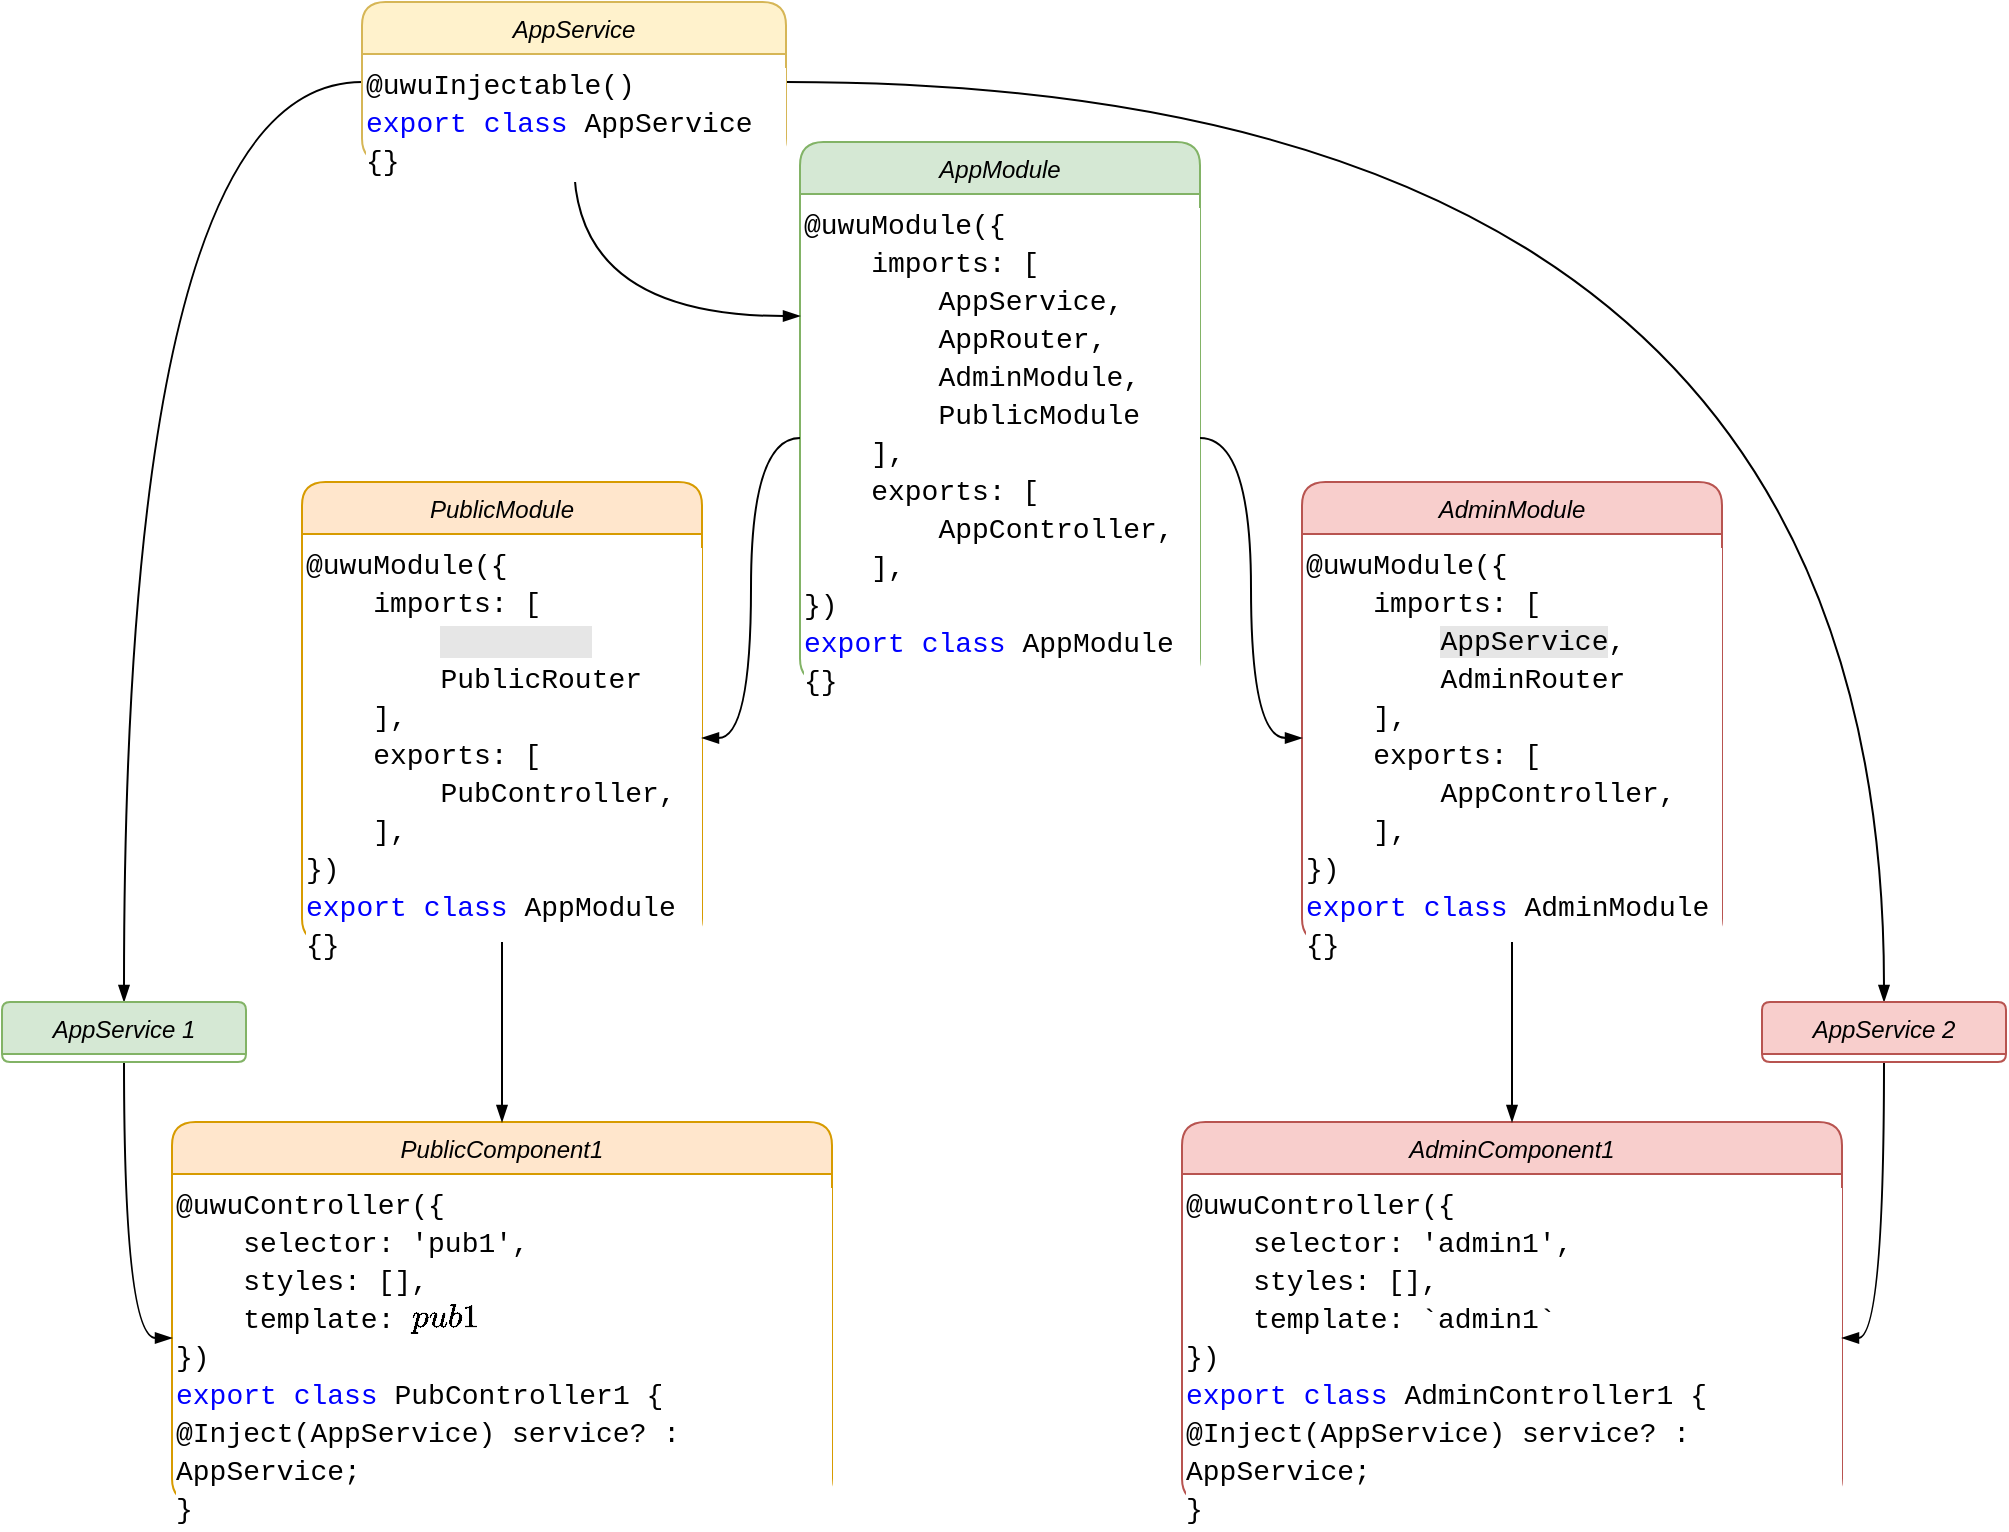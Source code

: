 <mxfile version="18.1.3" type="github"><diagram id="C5RBs43oDa-KdzZeNtuy" name="Page-1"><mxGraphModel dx="1321" dy="829" grid="1" gridSize="10" guides="1" tooltips="1" connect="1" arrows="1" fold="1" page="1" pageScale="1" pageWidth="1169" pageHeight="827" math="0" shadow="0"><root><mxCell id="WIyWlLk6GJQsqaUBKTNV-0"/><mxCell id="WIyWlLk6GJQsqaUBKTNV-1" parent="WIyWlLk6GJQsqaUBKTNV-0"/><mxCell id="zkfFHV4jXpPFQw0GAbJ--0" value="AppModule" style="swimlane;fontStyle=2;align=center;verticalAlign=top;childLayout=stackLayout;horizontal=1;startSize=26;horizontalStack=0;resizeParent=1;resizeLast=0;collapsible=1;marginBottom=0;rounded=1;shadow=0;strokeWidth=1;fillColor=#d5e8d4;strokeColor=#82b366;" parent="WIyWlLk6GJQsqaUBKTNV-1" vertex="1"><mxGeometry x="483" y="109" width="200" height="270" as="geometry"><mxRectangle x="230" y="140" width="160" height="26" as="alternateBounds"/></mxGeometry></mxCell><mxCell id="UPeHzzHCzqJSoXmM-pYW-7" value="&lt;div style=&quot;color: rgb(0, 0, 0); background-color: rgb(255, 255, 255); font-family: Consolas, &amp;quot;Courier New&amp;quot;, monospace; font-weight: normal; font-size: 14px; line-height: 19px;&quot;&gt;&lt;div&gt;&lt;span style=&quot;color: #000000;&quot;&gt;@uwuModule({&lt;/span&gt;&lt;/div&gt;&lt;div&gt;&lt;span style=&quot;color: #000000;&quot;&gt;&amp;nbsp; &amp;nbsp; imports: [&lt;/span&gt;&lt;/div&gt;&lt;div&gt;&lt;span style=&quot;color: #000000;&quot;&gt;&amp;nbsp; &amp;nbsp; &amp;nbsp; &amp;nbsp; AppService,&lt;/span&gt;&lt;/div&gt;&lt;div&gt;&lt;span style=&quot;color: #000000;&quot;&gt;&amp;nbsp; &amp;nbsp; &amp;nbsp; &amp;nbsp; AppRouter,&lt;/span&gt;&lt;/div&gt;&lt;div&gt;&lt;span style=&quot;color: #000000;&quot;&gt;&lt;span style=&quot;white-space: pre;&quot;&gt;&#9;&lt;/span&gt;AdminModule,&lt;/span&gt;&lt;/div&gt;&lt;div&gt;&lt;span style=&quot;color: #000000;&quot;&gt;&lt;span style=&quot;white-space: pre;&quot;&gt;&#9;&lt;/span&gt;PublicModule&lt;br&gt;&lt;/span&gt;&lt;/div&gt;&lt;div&gt;&lt;span style=&quot;color: #000000;&quot;&gt;&amp;nbsp; &amp;nbsp; ],&lt;/span&gt;&lt;/div&gt;&lt;div&gt;&lt;span style=&quot;color: #000000;&quot;&gt;&amp;nbsp; &amp;nbsp; exports: [&lt;/span&gt;&lt;/div&gt;&lt;div&gt;&lt;span style=&quot;color: #000000;&quot;&gt;&amp;nbsp; &amp;nbsp; &amp;nbsp; &amp;nbsp; AppController,&lt;/span&gt;&lt;/div&gt;&lt;div&gt;&lt;span style=&quot;color: #000000;&quot;&gt;&amp;nbsp; &amp;nbsp; ],&lt;/span&gt;&lt;/div&gt;&lt;div&gt;&lt;span style=&quot;color: #000000;&quot;&gt;})&lt;/span&gt;&lt;/div&gt;&lt;div&gt;&lt;span style=&quot;color: #0000ff;&quot;&gt;export&lt;/span&gt;&lt;span style=&quot;color: #000000;&quot;&gt; &lt;/span&gt;&lt;span style=&quot;color: #0000ff;&quot;&gt;class&lt;/span&gt;&lt;span style=&quot;color: #000000;&quot;&gt; AppModule {}&lt;/span&gt;&lt;/div&gt;&lt;/div&gt;" style="text;whiteSpace=wrap;html=1;" vertex="1" parent="zkfFHV4jXpPFQw0GAbJ--0"><mxGeometry y="26" width="200" height="244" as="geometry"/></mxCell><mxCell id="UPeHzzHCzqJSoXmM-pYW-8" value="PublicModule" style="swimlane;fontStyle=2;align=center;verticalAlign=top;childLayout=stackLayout;horizontal=1;startSize=26;horizontalStack=0;resizeParent=1;resizeLast=0;collapsible=1;marginBottom=0;rounded=1;shadow=0;strokeWidth=1;fillColor=#ffe6cc;strokeColor=#d79b00;" vertex="1" parent="WIyWlLk6GJQsqaUBKTNV-1"><mxGeometry x="234" y="279" width="200" height="230" as="geometry"><mxRectangle x="230" y="140" width="160" height="26" as="alternateBounds"/></mxGeometry></mxCell><mxCell id="UPeHzzHCzqJSoXmM-pYW-9" value="&lt;div style=&quot;color: rgb(0, 0, 0); background-color: rgb(255, 255, 255); font-family: Consolas, &amp;quot;Courier New&amp;quot;, monospace; font-weight: normal; font-size: 14px; line-height: 19px;&quot;&gt;&lt;div&gt;&lt;span style=&quot;color: #000000;&quot;&gt;@uwuModule({&lt;/span&gt;&lt;/div&gt;&lt;div&gt;&lt;span style=&quot;color: #000000;&quot;&gt;&amp;nbsp; &amp;nbsp; imports: [&lt;/span&gt;&lt;/div&gt;&lt;div&gt;&lt;span style=&quot;color: #000000;&quot;&gt;&amp;nbsp; &amp;nbsp; &amp;nbsp; &amp;nbsp;&amp;nbsp;&lt;span style=&quot;background-color: rgb(230, 230, 230);&quot;&gt;&amp;nbsp;&amp;nbsp;&amp;nbsp;&amp;nbsp;&amp;nbsp;&amp;nbsp; &amp;nbsp;&amp;nbsp; &lt;/span&gt;&lt;br&gt;&lt;/span&gt;&lt;/div&gt;&lt;div&gt;&lt;span style=&quot;color: #000000;&quot;&gt;&amp;nbsp; &amp;nbsp; &amp;nbsp; &amp;nbsp; PublicRouter&lt;/span&gt;&lt;/div&gt;&lt;div&gt;&lt;span style=&quot;color: #000000;&quot;&gt;&amp;nbsp; &amp;nbsp; ],&lt;/span&gt;&lt;/div&gt;&lt;div&gt;&lt;span style=&quot;color: #000000;&quot;&gt;&amp;nbsp; &amp;nbsp; exports: [&lt;/span&gt;&lt;/div&gt;&lt;div&gt;&lt;span style=&quot;color: #000000;&quot;&gt;&amp;nbsp; &amp;nbsp; &amp;nbsp; &amp;nbsp; PubController,&lt;/span&gt;&lt;/div&gt;&lt;div&gt;&lt;span style=&quot;color: #000000;&quot;&gt;&amp;nbsp; &amp;nbsp; ],&lt;/span&gt;&lt;/div&gt;&lt;div&gt;&lt;span style=&quot;color: #000000;&quot;&gt;})&lt;/span&gt;&lt;/div&gt;&lt;div&gt;&lt;span style=&quot;color: #0000ff;&quot;&gt;export&lt;/span&gt;&lt;span style=&quot;color: #000000;&quot;&gt; &lt;/span&gt;&lt;span style=&quot;color: #0000ff;&quot;&gt;class&lt;/span&gt;&lt;span style=&quot;color: #000000;&quot;&gt; AppModule {}&lt;/span&gt;&lt;/div&gt;&lt;/div&gt;" style="text;whiteSpace=wrap;html=1;" vertex="1" parent="UPeHzzHCzqJSoXmM-pYW-8"><mxGeometry y="26" width="200" height="204" as="geometry"/></mxCell><mxCell id="UPeHzzHCzqJSoXmM-pYW-10" value="AdminModule" style="swimlane;fontStyle=2;align=center;verticalAlign=top;childLayout=stackLayout;horizontal=1;startSize=26;horizontalStack=0;resizeParent=1;resizeLast=0;collapsible=1;marginBottom=0;rounded=1;shadow=0;strokeWidth=1;fillColor=#f8cecc;strokeColor=#b85450;" vertex="1" parent="WIyWlLk6GJQsqaUBKTNV-1"><mxGeometry x="734" y="279" width="210" height="230" as="geometry"><mxRectangle x="230" y="140" width="160" height="26" as="alternateBounds"/></mxGeometry></mxCell><mxCell id="UPeHzzHCzqJSoXmM-pYW-11" value="&lt;div style=&quot;color: rgb(0, 0, 0); background-color: rgb(255, 255, 255); font-family: Consolas, &amp;quot;Courier New&amp;quot;, monospace; font-weight: normal; font-size: 14px; line-height: 19px;&quot;&gt;&lt;div&gt;&lt;span style=&quot;color: #000000;&quot;&gt;@uwuModule({&lt;/span&gt;&lt;/div&gt;&lt;div&gt;&lt;span style=&quot;color: #000000;&quot;&gt;&amp;nbsp; &amp;nbsp; imports: [&lt;/span&gt;&lt;/div&gt;&lt;div&gt;&lt;span style=&quot;color: #000000;&quot;&gt;&amp;nbsp; &amp;nbsp; &amp;nbsp; &amp;nbsp; &lt;span style=&quot;background-color: rgb(230, 230, 230);&quot;&gt;AppService&lt;/span&gt;,&lt;/span&gt;&lt;/div&gt;&lt;div&gt;&lt;span style=&quot;color: #000000;&quot;&gt;&amp;nbsp; &amp;nbsp; &amp;nbsp; &amp;nbsp; AdminRouter&lt;/span&gt;&lt;/div&gt;&lt;div&gt;&lt;span style=&quot;color: #000000;&quot;&gt;&amp;nbsp; &amp;nbsp; ],&lt;/span&gt;&lt;/div&gt;&lt;div&gt;&lt;span style=&quot;color: #000000;&quot;&gt;&amp;nbsp; &amp;nbsp; exports: [&lt;/span&gt;&lt;/div&gt;&lt;div&gt;&lt;span style=&quot;color: #000000;&quot;&gt;&amp;nbsp; &amp;nbsp; &amp;nbsp; &amp;nbsp; AppController,&lt;/span&gt;&lt;/div&gt;&lt;div&gt;&lt;span style=&quot;color: #000000;&quot;&gt;&amp;nbsp; &amp;nbsp; ],&lt;/span&gt;&lt;/div&gt;&lt;div&gt;&lt;span style=&quot;color: #000000;&quot;&gt;})&lt;/span&gt;&lt;/div&gt;&lt;div&gt;&lt;span style=&quot;color: #0000ff;&quot;&gt;export&lt;/span&gt;&lt;span style=&quot;color: #000000;&quot;&gt; &lt;/span&gt;&lt;span style=&quot;color: #0000ff;&quot;&gt;class&lt;/span&gt;&lt;span style=&quot;color: #000000;&quot;&gt; AdminModule {}&lt;/span&gt;&lt;/div&gt;&lt;/div&gt;" style="text;whiteSpace=wrap;html=1;" vertex="1" parent="UPeHzzHCzqJSoXmM-pYW-10"><mxGeometry y="26" width="210" height="204" as="geometry"/></mxCell><mxCell id="UPeHzzHCzqJSoXmM-pYW-15" style="edgeStyle=orthogonalEdgeStyle;rounded=0;orthogonalLoop=1;jettySize=auto;html=1;exitX=0.5;exitY=1;exitDx=0;exitDy=0;entryX=0;entryY=0.25;entryDx=0;entryDy=0;elbow=vertical;curved=1;endArrow=blockThin;endFill=1;" edge="1" parent="WIyWlLk6GJQsqaUBKTNV-1" source="UPeHzzHCzqJSoXmM-pYW-12" target="UPeHzzHCzqJSoXmM-pYW-7"><mxGeometry relative="1" as="geometry"/></mxCell><mxCell id="UPeHzzHCzqJSoXmM-pYW-31" style="edgeStyle=orthogonalEdgeStyle;curved=1;rounded=0;orthogonalLoop=1;jettySize=auto;html=1;entryX=0.5;entryY=0;entryDx=0;entryDy=0;endArrow=blockThin;endFill=1;elbow=vertical;" edge="1" parent="WIyWlLk6GJQsqaUBKTNV-1" source="UPeHzzHCzqJSoXmM-pYW-12" target="UPeHzzHCzqJSoXmM-pYW-20"><mxGeometry relative="1" as="geometry"/></mxCell><mxCell id="UPeHzzHCzqJSoXmM-pYW-34" style="edgeStyle=orthogonalEdgeStyle;curved=1;rounded=0;orthogonalLoop=1;jettySize=auto;html=1;entryX=0.5;entryY=0;entryDx=0;entryDy=0;endArrow=blockThin;endFill=1;elbow=vertical;" edge="1" parent="WIyWlLk6GJQsqaUBKTNV-1" source="UPeHzzHCzqJSoXmM-pYW-12" target="UPeHzzHCzqJSoXmM-pYW-33"><mxGeometry relative="1" as="geometry"/></mxCell><mxCell id="UPeHzzHCzqJSoXmM-pYW-12" value="AppService" style="swimlane;fontStyle=2;align=center;verticalAlign=top;childLayout=stackLayout;horizontal=1;startSize=26;horizontalStack=0;resizeParent=1;resizeLast=0;collapsible=1;marginBottom=0;rounded=1;shadow=0;strokeWidth=1;fillColor=#fff2cc;strokeColor=#d6b656;" vertex="1" parent="WIyWlLk6GJQsqaUBKTNV-1"><mxGeometry x="264" y="39" width="212" height="80" as="geometry"><mxRectangle x="230" y="140" width="160" height="26" as="alternateBounds"/></mxGeometry></mxCell><mxCell id="UPeHzzHCzqJSoXmM-pYW-13" value="&lt;div style=&quot;color: rgb(0, 0, 0); background-color: rgb(255, 255, 255); font-family: Consolas, &amp;quot;Courier New&amp;quot;, monospace; font-weight: normal; font-size: 14px; line-height: 19px;&quot;&gt;&lt;div style=&quot;color: rgb(0, 0, 0); background-color: rgb(255, 255, 255); font-family: Consolas, &amp;quot;Courier New&amp;quot;, monospace; font-weight: normal; font-size: 14px; line-height: 19px;&quot;&gt;&lt;div&gt;&lt;span style=&quot;color: #000000;&quot;&gt;@uwuInjectable()&lt;/span&gt;&lt;/div&gt;&lt;div&gt;&lt;span style=&quot;color: #0000ff;&quot;&gt;export&lt;/span&gt;&lt;span style=&quot;color: #000000;&quot;&gt; &lt;/span&gt;&lt;span style=&quot;color: #0000ff;&quot;&gt;class&lt;/span&gt;&lt;span style=&quot;color: #000000;&quot;&gt; AppService {}&lt;/span&gt;&lt;/div&gt;&lt;/div&gt;&lt;/div&gt;" style="text;whiteSpace=wrap;html=1;" vertex="1" parent="UPeHzzHCzqJSoXmM-pYW-12"><mxGeometry y="26" width="212" height="44" as="geometry"/></mxCell><mxCell id="UPeHzzHCzqJSoXmM-pYW-16" style="edgeStyle=orthogonalEdgeStyle;curved=1;rounded=0;orthogonalLoop=1;jettySize=auto;html=1;endArrow=blockThin;endFill=1;elbow=vertical;" edge="1" parent="WIyWlLk6GJQsqaUBKTNV-1" source="UPeHzzHCzqJSoXmM-pYW-7" target="UPeHzzHCzqJSoXmM-pYW-9"><mxGeometry relative="1" as="geometry"/></mxCell><mxCell id="UPeHzzHCzqJSoXmM-pYW-17" style="edgeStyle=orthogonalEdgeStyle;curved=1;rounded=0;orthogonalLoop=1;jettySize=auto;html=1;exitX=1;exitY=0.5;exitDx=0;exitDy=0;endArrow=blockThin;endFill=1;elbow=vertical;" edge="1" parent="WIyWlLk6GJQsqaUBKTNV-1" source="UPeHzzHCzqJSoXmM-pYW-7" target="UPeHzzHCzqJSoXmM-pYW-11"><mxGeometry relative="1" as="geometry"/></mxCell><mxCell id="UPeHzzHCzqJSoXmM-pYW-18" value="PublicComponent1" style="swimlane;fontStyle=2;align=center;verticalAlign=top;childLayout=stackLayout;horizontal=1;startSize=26;horizontalStack=0;resizeParent=1;resizeLast=0;collapsible=1;marginBottom=0;rounded=1;shadow=0;strokeWidth=1;fillColor=#ffe6cc;strokeColor=#d79b00;" vertex="1" parent="WIyWlLk6GJQsqaUBKTNV-1"><mxGeometry x="169" y="599" width="330" height="190" as="geometry"><mxRectangle x="230" y="140" width="160" height="26" as="alternateBounds"/></mxGeometry></mxCell><mxCell id="UPeHzzHCzqJSoXmM-pYW-19" value="&lt;div style=&quot;color: rgb(0, 0, 0); background-color: rgb(255, 255, 255); font-family: Consolas, &amp;quot;Courier New&amp;quot;, monospace; font-weight: normal; font-size: 14px; line-height: 19px;&quot;&gt;&lt;div&gt;&lt;span style=&quot;color: #000000;&quot;&gt;@uwuController({&lt;/span&gt;&lt;/div&gt;&lt;div&gt;&lt;span style=&quot;color: #000000;&quot;&gt;&amp;nbsp;&amp;nbsp;&amp;nbsp; selector: 'pub1',&lt;/span&gt;&lt;/div&gt;&lt;div&gt;&lt;span style=&quot;color: #000000;&quot;&gt;&amp;nbsp;&amp;nbsp;&amp;nbsp; styles: [],&lt;/span&gt;&lt;/div&gt;&lt;div&gt;&lt;span style=&quot;color: #000000;&quot;&gt;&amp;nbsp;&amp;nbsp;&amp;nbsp; template: `pub1`&lt;br&gt;&lt;/span&gt;&lt;/div&gt;&lt;span style=&quot;&quot;&gt;&lt;/span&gt;&lt;/div&gt;&lt;div style=&quot;color: rgb(0, 0, 0); background-color: rgb(255, 255, 255); font-family: Consolas, &amp;quot;Courier New&amp;quot;, monospace; font-weight: normal; font-size: 14px; line-height: 19px;&quot;&gt;&lt;span style=&quot;color: #000000;&quot;&gt;})&lt;/span&gt;&lt;div&gt;&lt;span style=&quot;color: #0000ff;&quot;&gt;export&lt;/span&gt;&lt;span style=&quot;color: #000000;&quot;&gt; &lt;/span&gt;&lt;span style=&quot;color: #0000ff;&quot;&gt;class&lt;/span&gt;&lt;span style=&quot;color: #000000;&quot;&gt; PubController1 {&amp;nbsp;&amp;nbsp; &lt;/span&gt;&lt;br&gt;&lt;div style=&quot;color: rgb(0, 0, 0); background-color: rgb(255, 255, 255); font-family: Consolas, &amp;quot;Courier New&amp;quot;, monospace; font-weight: normal; font-size: 14px; line-height: 19px;&quot;&gt;&lt;div&gt;&lt;span style=&quot;color: #000000;&quot;&gt;@Inject(AppService) service? : AppService;&lt;/span&gt;&lt;/div&gt;&lt;/div&gt;&lt;span style=&quot;color: #000000;&quot;&gt;&lt;/span&gt;&lt;/div&gt;&lt;div&gt;&lt;span style=&quot;color: #000000;&quot;&gt;}&lt;/span&gt;&lt;/div&gt;&lt;/div&gt;" style="text;whiteSpace=wrap;html=1;" vertex="1" parent="UPeHzzHCzqJSoXmM-pYW-18"><mxGeometry y="26" width="330" height="164" as="geometry"/></mxCell><mxCell id="UPeHzzHCzqJSoXmM-pYW-23" style="edgeStyle=orthogonalEdgeStyle;curved=1;rounded=0;orthogonalLoop=1;jettySize=auto;html=1;entryX=0;entryY=0.5;entryDx=0;entryDy=0;endArrow=blockThin;endFill=1;elbow=vertical;" edge="1" parent="WIyWlLk6GJQsqaUBKTNV-1" source="UPeHzzHCzqJSoXmM-pYW-20" target="UPeHzzHCzqJSoXmM-pYW-19"><mxGeometry relative="1" as="geometry"/></mxCell><mxCell id="UPeHzzHCzqJSoXmM-pYW-20" value="AppService 1" style="swimlane;fontStyle=2;align=center;verticalAlign=top;childLayout=stackLayout;horizontal=1;startSize=26;horizontalStack=0;resizeParent=1;resizeLast=0;collapsible=1;marginBottom=0;rounded=1;shadow=0;strokeWidth=1;fillColor=#d5e8d4;strokeColor=#82b366;" vertex="1" parent="WIyWlLk6GJQsqaUBKTNV-1"><mxGeometry x="84" y="539" width="122" height="30" as="geometry"><mxRectangle x="230" y="140" width="160" height="26" as="alternateBounds"/></mxGeometry></mxCell><mxCell id="UPeHzzHCzqJSoXmM-pYW-24" style="edgeStyle=orthogonalEdgeStyle;curved=1;rounded=0;orthogonalLoop=1;jettySize=auto;html=1;entryX=0.5;entryY=0;entryDx=0;entryDy=0;endArrow=blockThin;endFill=1;elbow=vertical;" edge="1" parent="WIyWlLk6GJQsqaUBKTNV-1" source="UPeHzzHCzqJSoXmM-pYW-9" target="UPeHzzHCzqJSoXmM-pYW-18"><mxGeometry relative="1" as="geometry"/></mxCell><mxCell id="UPeHzzHCzqJSoXmM-pYW-25" value="AdminComponent1" style="swimlane;fontStyle=2;align=center;verticalAlign=top;childLayout=stackLayout;horizontal=1;startSize=26;horizontalStack=0;resizeParent=1;resizeLast=0;collapsible=1;marginBottom=0;rounded=1;shadow=0;strokeWidth=1;fillColor=#f8cecc;strokeColor=#b85450;" vertex="1" parent="WIyWlLk6GJQsqaUBKTNV-1"><mxGeometry x="674" y="599" width="330" height="190" as="geometry"><mxRectangle x="230" y="140" width="160" height="26" as="alternateBounds"/></mxGeometry></mxCell><mxCell id="UPeHzzHCzqJSoXmM-pYW-26" value="&lt;div style=&quot;color: rgb(0, 0, 0); background-color: rgb(255, 255, 255); font-family: Consolas, &amp;quot;Courier New&amp;quot;, monospace; font-weight: normal; font-size: 14px; line-height: 19px;&quot;&gt;&lt;div&gt;&lt;span style=&quot;color: #000000;&quot;&gt;@uwuController({&lt;/span&gt;&lt;/div&gt;&lt;div&gt;&lt;span style=&quot;color: #000000;&quot;&gt;&amp;nbsp;&amp;nbsp;&amp;nbsp; selector: 'admin1',&lt;/span&gt;&lt;/div&gt;&lt;div&gt;&lt;span style=&quot;color: #000000;&quot;&gt;&amp;nbsp;&amp;nbsp;&amp;nbsp; styles: [],&lt;/span&gt;&lt;/div&gt;&lt;div&gt;&lt;span style=&quot;color: #000000;&quot;&gt;&amp;nbsp;&amp;nbsp;&amp;nbsp; template: `&lt;/span&gt;&lt;span style=&quot;color: #000000;&quot;&gt;&lt;span style=&quot;color: #000000;&quot;&gt;admin&lt;/span&gt;1`&lt;br&gt;&lt;/span&gt;&lt;/div&gt;&lt;span style=&quot;&quot;&gt;&lt;/span&gt;&lt;/div&gt;&lt;div style=&quot;color: rgb(0, 0, 0); background-color: rgb(255, 255, 255); font-family: Consolas, &amp;quot;Courier New&amp;quot;, monospace; font-weight: normal; font-size: 14px; line-height: 19px;&quot;&gt;&lt;span style=&quot;color: #000000;&quot;&gt;})&lt;/span&gt;&lt;div&gt;&lt;span style=&quot;color: #0000ff;&quot;&gt;export&lt;/span&gt;&lt;span style=&quot;color: #000000;&quot;&gt; &lt;/span&gt;&lt;span style=&quot;color: #0000ff;&quot;&gt;class&lt;/span&gt;&lt;span style=&quot;color: #000000;&quot;&gt; AdminController1 {&amp;nbsp;&amp;nbsp; &lt;/span&gt;&lt;br&gt;&lt;div style=&quot;color: rgb(0, 0, 0); background-color: rgb(255, 255, 255); font-family: Consolas, &amp;quot;Courier New&amp;quot;, monospace; font-weight: normal; font-size: 14px; line-height: 19px;&quot;&gt;&lt;div&gt;&lt;span style=&quot;color: #000000;&quot;&gt;@Inject(AppService) service? : AppService;&lt;/span&gt;&lt;/div&gt;&lt;/div&gt;&lt;span style=&quot;color: #000000;&quot;&gt;&lt;/span&gt;&lt;/div&gt;&lt;div&gt;&lt;span style=&quot;color: #000000;&quot;&gt;}&lt;/span&gt;&lt;/div&gt;&lt;/div&gt;" style="text;whiteSpace=wrap;html=1;" vertex="1" parent="UPeHzzHCzqJSoXmM-pYW-25"><mxGeometry y="26" width="330" height="164" as="geometry"/></mxCell><mxCell id="UPeHzzHCzqJSoXmM-pYW-36" style="edgeStyle=orthogonalEdgeStyle;curved=1;rounded=0;orthogonalLoop=1;jettySize=auto;html=1;entryX=1;entryY=0.5;entryDx=0;entryDy=0;endArrow=blockThin;endFill=1;elbow=vertical;" edge="1" parent="WIyWlLk6GJQsqaUBKTNV-1" source="UPeHzzHCzqJSoXmM-pYW-33" target="UPeHzzHCzqJSoXmM-pYW-26"><mxGeometry relative="1" as="geometry"/></mxCell><mxCell id="UPeHzzHCzqJSoXmM-pYW-33" value="AppService 2" style="swimlane;fontStyle=2;align=center;verticalAlign=top;childLayout=stackLayout;horizontal=1;startSize=26;horizontalStack=0;resizeParent=1;resizeLast=0;collapsible=1;marginBottom=0;rounded=1;shadow=0;strokeWidth=1;fillColor=#f8cecc;strokeColor=#b85450;" vertex="1" parent="WIyWlLk6GJQsqaUBKTNV-1"><mxGeometry x="964" y="539" width="122" height="30" as="geometry"><mxRectangle x="230" y="140" width="160" height="26" as="alternateBounds"/></mxGeometry></mxCell><mxCell id="UPeHzzHCzqJSoXmM-pYW-35" style="edgeStyle=orthogonalEdgeStyle;curved=1;rounded=0;orthogonalLoop=1;jettySize=auto;html=1;endArrow=blockThin;endFill=1;elbow=vertical;" edge="1" parent="WIyWlLk6GJQsqaUBKTNV-1" source="UPeHzzHCzqJSoXmM-pYW-11" target="UPeHzzHCzqJSoXmM-pYW-25"><mxGeometry relative="1" as="geometry"/></mxCell></root></mxGraphModel></diagram></mxfile>